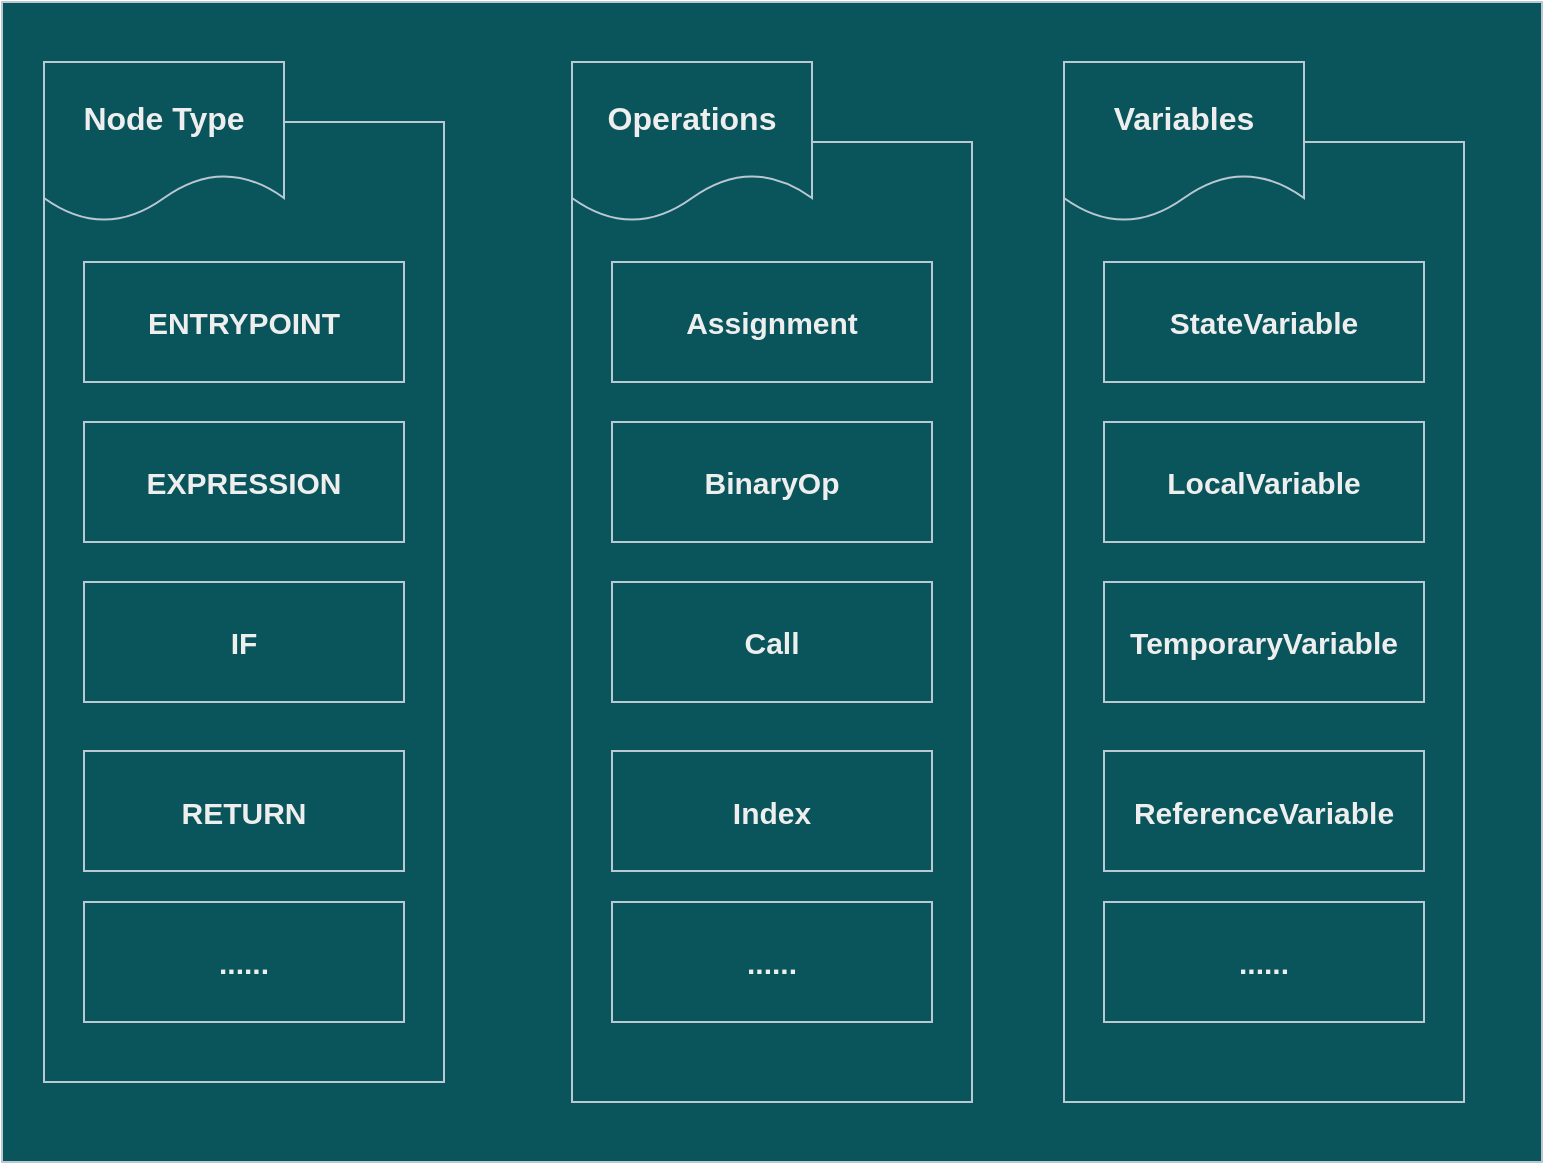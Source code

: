 <mxfile version="21.2.1" type="github">
  <diagram name="第 1 页" id="EYi0_RaTzNXEal9ukB6m">
    <mxGraphModel dx="869" dy="1106" grid="0" gridSize="10" guides="1" tooltips="1" connect="1" arrows="1" fold="1" page="1" pageScale="1" pageWidth="827" pageHeight="1169" math="0" shadow="0">
      <root>
        <mxCell id="0" />
        <mxCell id="1" parent="0" />
        <mxCell id="-2CMCoGPqDw33968pkMs-3" value="" style="rounded=0;whiteSpace=wrap;html=1;labelBackgroundColor=none;fillColor=#09555B;strokeColor=#BAC8D3;fontColor=#EEEEEE;" vertex="1" parent="1">
          <mxGeometry x="29" y="210" width="770" height="580" as="geometry" />
        </mxCell>
        <mxCell id="-2CMCoGPqDw33968pkMs-4" value="" style="rounded=0;whiteSpace=wrap;html=1;fontSize=15;labelBackgroundColor=none;fillColor=#09555B;strokeColor=#BAC8D3;fontColor=#EEEEEE;" vertex="1" parent="1">
          <mxGeometry x="50" y="270" width="200" height="480" as="geometry" />
        </mxCell>
        <mxCell id="-2CMCoGPqDw33968pkMs-5" value="" style="rounded=0;whiteSpace=wrap;html=1;labelBackgroundColor=none;fillColor=#09555B;strokeColor=#BAC8D3;fontColor=#EEEEEE;" vertex="1" parent="1">
          <mxGeometry x="314" y="280" width="200" height="480" as="geometry" />
        </mxCell>
        <mxCell id="-2CMCoGPqDw33968pkMs-6" value="" style="rounded=0;whiteSpace=wrap;html=1;labelBackgroundColor=none;fillColor=#09555B;strokeColor=#BAC8D3;fontColor=#EEEEEE;" vertex="1" parent="1">
          <mxGeometry x="560" y="280" width="200" height="480" as="geometry" />
        </mxCell>
        <mxCell id="-2CMCoGPqDw33968pkMs-8" value="Node Type" style="shape=document;whiteSpace=wrap;html=1;boundedLbl=1;fontStyle=1;fontSize=16;labelBackgroundColor=none;rounded=0;fillColor=#09555B;strokeColor=#BAC8D3;fontColor=#EEEEEE;" vertex="1" parent="1">
          <mxGeometry x="50" y="240" width="120" height="80" as="geometry" />
        </mxCell>
        <mxCell id="-2CMCoGPqDw33968pkMs-10" value="Variables" style="shape=document;whiteSpace=wrap;html=1;boundedLbl=1;fontSize=16;fontStyle=1;labelBackgroundColor=none;rounded=0;fillColor=#09555B;strokeColor=#BAC8D3;fontColor=#EEEEEE;" vertex="1" parent="1">
          <mxGeometry x="560" y="240" width="120" height="80" as="geometry" />
        </mxCell>
        <mxCell id="-2CMCoGPqDw33968pkMs-11" value="ENTRYPOINT" style="rounded=0;whiteSpace=wrap;html=1;fontStyle=1;labelBackgroundColor=none;fillColor=#09555B;strokeColor=#BAC8D3;fontColor=#EEEEEE;" vertex="1" parent="1">
          <mxGeometry x="70" y="340" width="160" height="60" as="geometry" />
        </mxCell>
        <mxCell id="-2CMCoGPqDw33968pkMs-12" value="EXPRESSION" style="rounded=0;whiteSpace=wrap;html=1;fontStyle=1;labelBackgroundColor=none;fillColor=#09555B;strokeColor=#BAC8D3;fontColor=#EEEEEE;" vertex="1" parent="1">
          <mxGeometry x="70" y="420" width="160" height="60" as="geometry" />
        </mxCell>
        <mxCell id="-2CMCoGPqDw33968pkMs-13" value="IF" style="rounded=0;whiteSpace=wrap;html=1;fontStyle=1;labelBackgroundColor=none;fillColor=#09555B;strokeColor=#BAC8D3;fontColor=#EEEEEE;" vertex="1" parent="1">
          <mxGeometry x="70" y="500" width="160" height="60" as="geometry" />
        </mxCell>
        <mxCell id="-2CMCoGPqDw33968pkMs-14" value="RETURN" style="rounded=0;whiteSpace=wrap;html=1;fontStyle=1;fontSize=15;labelBackgroundColor=none;fillColor=#09555B;strokeColor=#BAC8D3;fontColor=#EEEEEE;" vertex="1" parent="1">
          <mxGeometry x="70" y="584.5" width="160" height="60" as="geometry" />
        </mxCell>
        <mxCell id="-2CMCoGPqDw33968pkMs-15" value="......" style="rounded=0;whiteSpace=wrap;html=1;fontStyle=1;fontSize=15;labelBackgroundColor=none;fillColor=#09555B;strokeColor=#BAC8D3;fontColor=#EEEEEE;" vertex="1" parent="1">
          <mxGeometry x="70" y="660" width="160" height="60" as="geometry" />
        </mxCell>
        <mxCell id="-2CMCoGPqDw33968pkMs-16" value="Assignment" style="rounded=0;whiteSpace=wrap;html=1;fontStyle=1;fontSize=15;labelBackgroundColor=none;fillColor=#09555B;strokeColor=#BAC8D3;fontColor=#EEEEEE;" vertex="1" parent="1">
          <mxGeometry x="334" y="340" width="160" height="60" as="geometry" />
        </mxCell>
        <mxCell id="-2CMCoGPqDw33968pkMs-17" value="BinaryOp" style="rounded=0;whiteSpace=wrap;html=1;fontStyle=1;fontSize=15;labelBackgroundColor=none;fillColor=#09555B;strokeColor=#BAC8D3;fontColor=#EEEEEE;" vertex="1" parent="1">
          <mxGeometry x="334" y="420" width="160" height="60" as="geometry" />
        </mxCell>
        <mxCell id="-2CMCoGPqDw33968pkMs-18" value="Call" style="rounded=0;whiteSpace=wrap;html=1;fontStyle=1;fontSize=15;labelBackgroundColor=none;fillColor=#09555B;strokeColor=#BAC8D3;fontColor=#EEEEEE;" vertex="1" parent="1">
          <mxGeometry x="334" y="500" width="160" height="60" as="geometry" />
        </mxCell>
        <mxCell id="-2CMCoGPqDw33968pkMs-19" value="Index" style="rounded=0;whiteSpace=wrap;html=1;fontStyle=1;fontSize=15;labelBackgroundColor=none;fillColor=#09555B;strokeColor=#BAC8D3;fontColor=#EEEEEE;" vertex="1" parent="1">
          <mxGeometry x="334" y="584.5" width="160" height="60" as="geometry" />
        </mxCell>
        <mxCell id="-2CMCoGPqDw33968pkMs-20" value="......" style="rounded=0;whiteSpace=wrap;html=1;fontStyle=1;fontSize=15;labelBackgroundColor=none;fillColor=#09555B;strokeColor=#BAC8D3;fontColor=#EEEEEE;" vertex="1" parent="1">
          <mxGeometry x="334" y="660" width="160" height="60" as="geometry" />
        </mxCell>
        <mxCell id="-2CMCoGPqDw33968pkMs-21" value="StateVariable" style="rounded=0;whiteSpace=wrap;html=1;fontSize=15;fontStyle=1;labelBackgroundColor=none;fillColor=#09555B;strokeColor=#BAC8D3;fontColor=#EEEEEE;" vertex="1" parent="1">
          <mxGeometry x="580" y="340" width="160" height="60" as="geometry" />
        </mxCell>
        <mxCell id="-2CMCoGPqDw33968pkMs-22" value="LocalVariable" style="rounded=0;whiteSpace=wrap;html=1;fontSize=15;fontStyle=1;labelBackgroundColor=none;fillColor=#09555B;strokeColor=#BAC8D3;fontColor=#EEEEEE;" vertex="1" parent="1">
          <mxGeometry x="580" y="420" width="160" height="60" as="geometry" />
        </mxCell>
        <mxCell id="-2CMCoGPqDw33968pkMs-23" value="TemporaryVariable" style="rounded=0;whiteSpace=wrap;html=1;fontSize=15;fontStyle=1;labelBackgroundColor=none;fillColor=#09555B;strokeColor=#BAC8D3;fontColor=#EEEEEE;" vertex="1" parent="1">
          <mxGeometry x="580" y="500" width="160" height="60" as="geometry" />
        </mxCell>
        <mxCell id="-2CMCoGPqDw33968pkMs-24" value="ReferenceVariable" style="rounded=0;whiteSpace=wrap;html=1;fontSize=15;fontStyle=1;labelBackgroundColor=none;fillColor=#09555B;strokeColor=#BAC8D3;fontColor=#EEEEEE;" vertex="1" parent="1">
          <mxGeometry x="580" y="584.5" width="160" height="60" as="geometry" />
        </mxCell>
        <mxCell id="-2CMCoGPqDw33968pkMs-25" value="......" style="rounded=0;whiteSpace=wrap;html=1;fontSize=15;fontStyle=1;labelBackgroundColor=none;fillColor=#09555B;strokeColor=#BAC8D3;fontColor=#EEEEEE;" vertex="1" parent="1">
          <mxGeometry x="580" y="660" width="160" height="60" as="geometry" />
        </mxCell>
        <mxCell id="-2CMCoGPqDw33968pkMs-26" value="ENTRYPOINT" style="rounded=0;whiteSpace=wrap;html=1;fontStyle=1;labelBackgroundColor=none;fillColor=#09555B;strokeColor=#BAC8D3;fontColor=#EEEEEE;" vertex="1" parent="1">
          <mxGeometry x="70" y="340" width="160" height="60" as="geometry" />
        </mxCell>
        <mxCell id="-2CMCoGPqDw33968pkMs-27" value="EXPRESSION" style="rounded=0;whiteSpace=wrap;html=1;fontStyle=1;labelBackgroundColor=none;fillColor=#09555B;strokeColor=#BAC8D3;fontColor=#EEEEEE;" vertex="1" parent="1">
          <mxGeometry x="70" y="420" width="160" height="60" as="geometry" />
        </mxCell>
        <mxCell id="-2CMCoGPqDw33968pkMs-28" value="IF" style="rounded=0;whiteSpace=wrap;html=1;fontStyle=1;labelBackgroundColor=none;fillColor=#09555B;strokeColor=#BAC8D3;fontColor=#EEEEEE;" vertex="1" parent="1">
          <mxGeometry x="70" y="500" width="160" height="60" as="geometry" />
        </mxCell>
        <mxCell id="-2CMCoGPqDw33968pkMs-29" value="ENTRYPOINT" style="rounded=0;whiteSpace=wrap;html=1;fontStyle=1;labelBackgroundColor=none;fillColor=#09555B;strokeColor=#BAC8D3;fontColor=#EEEEEE;" vertex="1" parent="1">
          <mxGeometry x="70" y="340" width="160" height="60" as="geometry" />
        </mxCell>
        <mxCell id="-2CMCoGPqDw33968pkMs-30" value="EXPRESSION" style="rounded=0;whiteSpace=wrap;html=1;fontStyle=1;labelBackgroundColor=none;fillColor=#09555B;strokeColor=#BAC8D3;fontColor=#EEEEEE;" vertex="1" parent="1">
          <mxGeometry x="70" y="420" width="160" height="60" as="geometry" />
        </mxCell>
        <mxCell id="-2CMCoGPqDw33968pkMs-31" value="IF" style="rounded=0;whiteSpace=wrap;html=1;fontStyle=1;labelBackgroundColor=none;fillColor=#09555B;strokeColor=#BAC8D3;fontColor=#EEEEEE;" vertex="1" parent="1">
          <mxGeometry x="70" y="500" width="160" height="60" as="geometry" />
        </mxCell>
        <mxCell id="-2CMCoGPqDw33968pkMs-32" value="ENTRYPOINT" style="rounded=0;whiteSpace=wrap;html=1;fontStyle=1;labelBackgroundColor=none;fillColor=#09555B;strokeColor=#BAC8D3;fontColor=#EEEEEE;" vertex="1" parent="1">
          <mxGeometry x="70" y="340" width="160" height="60" as="geometry" />
        </mxCell>
        <mxCell id="-2CMCoGPqDw33968pkMs-33" value="EXPRESSION" style="rounded=0;whiteSpace=wrap;html=1;fontStyle=1;labelBackgroundColor=none;fillColor=#09555B;strokeColor=#BAC8D3;fontColor=#EEEEEE;" vertex="1" parent="1">
          <mxGeometry x="70" y="420" width="160" height="60" as="geometry" />
        </mxCell>
        <mxCell id="-2CMCoGPqDw33968pkMs-34" value="IF" style="rounded=0;whiteSpace=wrap;html=1;fontStyle=1;labelBackgroundColor=none;fillColor=#09555B;strokeColor=#BAC8D3;fontColor=#EEEEEE;" vertex="1" parent="1">
          <mxGeometry x="70" y="500" width="160" height="60" as="geometry" />
        </mxCell>
        <mxCell id="-2CMCoGPqDw33968pkMs-35" value="ENTRYPOINT" style="rounded=0;whiteSpace=wrap;html=1;fontStyle=1;fontSize=15;labelBackgroundColor=none;fillColor=#09555B;strokeColor=#BAC8D3;fontColor=#EEEEEE;" vertex="1" parent="1">
          <mxGeometry x="70" y="340" width="160" height="60" as="geometry" />
        </mxCell>
        <mxCell id="-2CMCoGPqDw33968pkMs-36" value="EXPRESSION" style="rounded=0;whiteSpace=wrap;html=1;fontStyle=1;fontSize=15;labelBackgroundColor=none;fillColor=#09555B;strokeColor=#BAC8D3;fontColor=#EEEEEE;" vertex="1" parent="1">
          <mxGeometry x="70" y="420" width="160" height="60" as="geometry" />
        </mxCell>
        <mxCell id="-2CMCoGPqDw33968pkMs-37" value="IF" style="rounded=0;whiteSpace=wrap;html=1;fontStyle=1;fontSize=15;labelBackgroundColor=none;fillColor=#09555B;strokeColor=#BAC8D3;fontColor=#EEEEEE;" vertex="1" parent="1">
          <mxGeometry x="70" y="500" width="160" height="60" as="geometry" />
        </mxCell>
        <mxCell id="-2CMCoGPqDw33968pkMs-40" value="Operations" style="shape=document;whiteSpace=wrap;html=1;boundedLbl=1;fontSize=16;fontStyle=1;labelBackgroundColor=none;rounded=0;fillColor=#09555B;strokeColor=#BAC8D3;fontColor=#EEEEEE;" vertex="1" parent="1">
          <mxGeometry x="314" y="240" width="120" height="80" as="geometry" />
        </mxCell>
      </root>
    </mxGraphModel>
  </diagram>
</mxfile>
